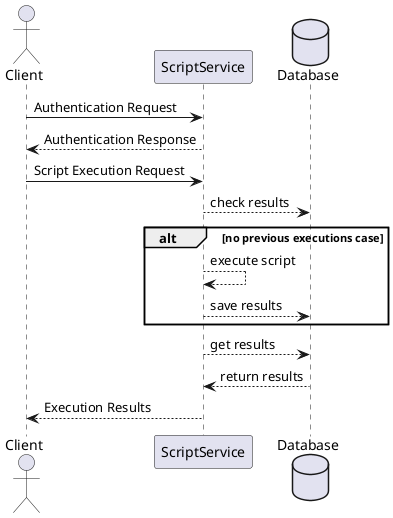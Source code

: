 @startuml
actor Client
database Database

Client -> ScriptService: Authentication Request
ScriptService --> Client: Authentication Response

Client -> ScriptService: Script Execution Request
ScriptService --> Database: check results
alt no previous executions case
    ScriptService --> ScriptService: execute script
    ScriptService --> Database: save results
end
ScriptService --> Database: get results
Database --> ScriptService: return results
Client <-- ScriptService: Execution Results

database Database
@enduml